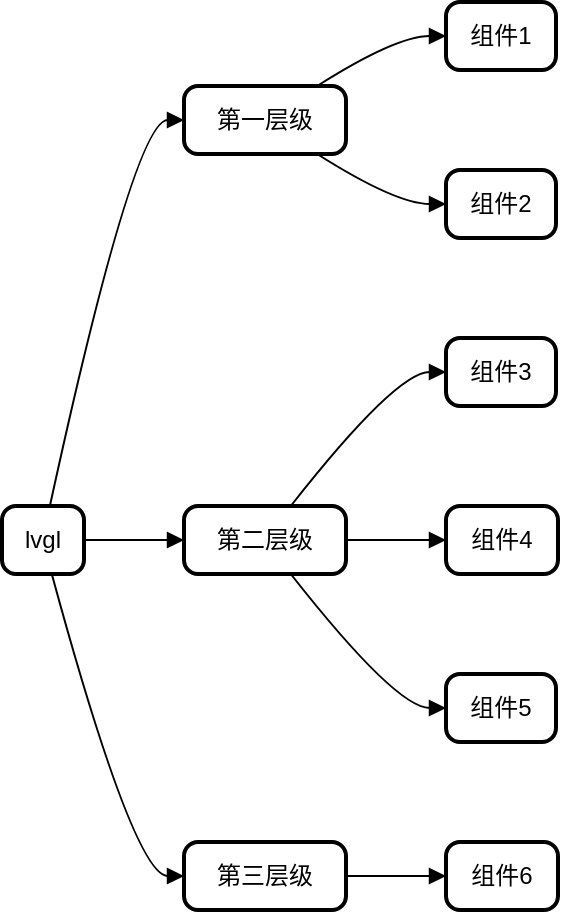 <mxfile version="21.3.3" type="github">
  <diagram name="第 1 页" id="HT7wGHGOkLV5Xu1jyyUx">
    <mxGraphModel dx="2253" dy="1928" grid="1" gridSize="10" guides="1" tooltips="1" connect="1" arrows="1" fold="1" page="1" pageScale="1" pageWidth="827" pageHeight="1169" math="0" shadow="0">
      <root>
        <mxCell id="0" />
        <mxCell id="1" parent="0" />
        <mxCell id="2" value="lvgl" style="rounded=1;absoluteArcSize=1;arcSize=14;whiteSpace=wrap;strokeWidth=2;" parent="1" vertex="1">
          <mxGeometry y="252" width="41" height="34" as="geometry" />
        </mxCell>
        <mxCell id="3" value="第一层级" style="rounded=1;absoluteArcSize=1;arcSize=14;whiteSpace=wrap;strokeWidth=2;" parent="1" vertex="1">
          <mxGeometry x="91" y="42" width="81" height="34" as="geometry" />
        </mxCell>
        <mxCell id="4" value="第二层级" style="rounded=1;absoluteArcSize=1;arcSize=14;whiteSpace=wrap;strokeWidth=2;" parent="1" vertex="1">
          <mxGeometry x="91" y="252" width="81" height="34" as="geometry" />
        </mxCell>
        <mxCell id="5" value="第三层级" style="rounded=1;absoluteArcSize=1;arcSize=14;whiteSpace=wrap;strokeWidth=2;" parent="1" vertex="1">
          <mxGeometry x="91" y="420" width="81" height="34" as="geometry" />
        </mxCell>
        <mxCell id="6" value="组件1" style="rounded=1;absoluteArcSize=1;arcSize=14;whiteSpace=wrap;strokeWidth=2;" parent="1" vertex="1">
          <mxGeometry x="222" width="55" height="34" as="geometry" />
        </mxCell>
        <mxCell id="7" value="组件2" style="rounded=1;absoluteArcSize=1;arcSize=14;whiteSpace=wrap;strokeWidth=2;" parent="1" vertex="1">
          <mxGeometry x="222" y="84" width="55" height="34" as="geometry" />
        </mxCell>
        <mxCell id="8" value="组件3" style="rounded=1;absoluteArcSize=1;arcSize=14;whiteSpace=wrap;strokeWidth=2;" parent="1" vertex="1">
          <mxGeometry x="222" y="168" width="55" height="34" as="geometry" />
        </mxCell>
        <mxCell id="9" value="组件4" style="rounded=1;absoluteArcSize=1;arcSize=14;whiteSpace=wrap;strokeWidth=2;" parent="1" vertex="1">
          <mxGeometry x="222" y="252" width="56" height="34" as="geometry" />
        </mxCell>
        <mxCell id="10" value="组件5" style="rounded=1;absoluteArcSize=1;arcSize=14;whiteSpace=wrap;strokeWidth=2;" parent="1" vertex="1">
          <mxGeometry x="222" y="336" width="55" height="34" as="geometry" />
        </mxCell>
        <mxCell id="11" value="组件6" style="rounded=1;absoluteArcSize=1;arcSize=14;whiteSpace=wrap;strokeWidth=2;" parent="1" vertex="1">
          <mxGeometry x="222" y="420" width="56" height="34" as="geometry" />
        </mxCell>
        <mxCell id="12" value="" style="curved=1;startArrow=none;endArrow=block;exitX=0.584;exitY=0;entryX=-0.005;entryY=0.5;" parent="1" source="2" target="3" edge="1">
          <mxGeometry relative="1" as="geometry">
            <Array as="points">
              <mxPoint x="66" y="59" />
            </Array>
          </mxGeometry>
        </mxCell>
        <mxCell id="13" value="" style="curved=1;startArrow=none;endArrow=block;exitX=0.99;exitY=0.5;entryX=-0.005;entryY=0.5;" parent="1" source="2" target="4" edge="1">
          <mxGeometry relative="1" as="geometry">
            <Array as="points" />
          </mxGeometry>
        </mxCell>
        <mxCell id="14" value="" style="curved=1;startArrow=none;endArrow=block;exitX=0.607;exitY=1;entryX=-0.005;entryY=0.5;" parent="1" source="2" target="5" edge="1">
          <mxGeometry relative="1" as="geometry">
            <Array as="points">
              <mxPoint x="66" y="437" />
            </Array>
          </mxGeometry>
        </mxCell>
        <mxCell id="15" value="" style="curved=1;startArrow=none;endArrow=block;exitX=0.822;exitY=0;entryX=-0.002;entryY=0.5;" parent="1" source="3" target="6" edge="1">
          <mxGeometry relative="1" as="geometry">
            <Array as="points">
              <mxPoint x="197" y="17" />
            </Array>
          </mxGeometry>
        </mxCell>
        <mxCell id="16" value="" style="curved=1;startArrow=none;endArrow=block;exitX=0.822;exitY=1;entryX=-0.002;entryY=0.5;" parent="1" source="3" target="7" edge="1">
          <mxGeometry relative="1" as="geometry">
            <Array as="points">
              <mxPoint x="197" y="101" />
            </Array>
          </mxGeometry>
        </mxCell>
        <mxCell id="17" value="" style="curved=1;startArrow=none;endArrow=block;exitX=0.659;exitY=0;entryX=-0.002;entryY=0.5;" parent="1" source="4" target="8" edge="1">
          <mxGeometry relative="1" as="geometry">
            <Array as="points">
              <mxPoint x="197" y="185" />
            </Array>
          </mxGeometry>
        </mxCell>
        <mxCell id="18" value="" style="curved=1;startArrow=none;endArrow=block;exitX=0.995;exitY=0.5;entryX=-0.007;entryY=0.5;" parent="1" source="4" target="9" edge="1">
          <mxGeometry relative="1" as="geometry">
            <Array as="points" />
          </mxGeometry>
        </mxCell>
        <mxCell id="19" value="" style="curved=1;startArrow=none;endArrow=block;exitX=0.659;exitY=1;entryX=-0.002;entryY=0.5;" parent="1" source="4" target="10" edge="1">
          <mxGeometry relative="1" as="geometry">
            <Array as="points">
              <mxPoint x="197" y="353" />
            </Array>
          </mxGeometry>
        </mxCell>
        <mxCell id="20" value="" style="curved=1;startArrow=none;endArrow=block;exitX=0.995;exitY=0.5;entryX=-0.007;entryY=0.5;" parent="1" source="5" target="11" edge="1">
          <mxGeometry relative="1" as="geometry">
            <Array as="points" />
          </mxGeometry>
        </mxCell>
      </root>
    </mxGraphModel>
  </diagram>
</mxfile>
